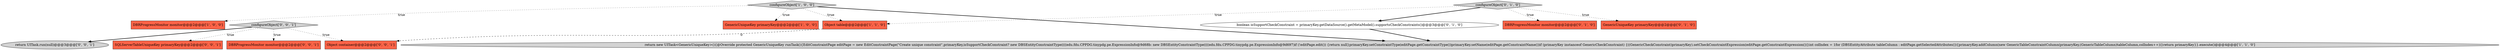 digraph {
2 [style = filled, label = "Object table@@@2@@@['1', '1', '0']", fillcolor = tomato, shape = box image = "AAA0AAABBB1BBB"];
9 [style = filled, label = "return UITask.run(null)@@@3@@@['0', '0', '1']", fillcolor = lightgray, shape = ellipse image = "AAA0AAABBB3BBB"];
3 [style = filled, label = "configureObject['1', '0', '0']", fillcolor = lightgray, shape = diamond image = "AAA0AAABBB1BBB"];
8 [style = filled, label = "DBRProgressMonitor monitor@@@2@@@['0', '1', '0']", fillcolor = tomato, shape = box image = "AAA0AAABBB2BBB"];
11 [style = filled, label = "SQLServerTableUniqueKey primaryKey@@@2@@@['0', '0', '1']", fillcolor = tomato, shape = box image = "AAA0AAABBB3BBB"];
0 [style = filled, label = "DBRProgressMonitor monitor@@@2@@@['1', '0', '0']", fillcolor = tomato, shape = box image = "AAA0AAABBB1BBB"];
10 [style = filled, label = "configureObject['0', '0', '1']", fillcolor = lightgray, shape = diamond image = "AAA0AAABBB3BBB"];
4 [style = filled, label = "return new UITask<GenericUniqueKey>(){@Override protected GenericUniqueKey runTask(){EditConstraintPage editPage = new EditConstraintPage(\"Create unique constraint\",primaryKey,isSupportCheckConstraint? new DBSEntityConstraintType((((edu.fdu.CPPDG.tinypdg.pe.ExpressionInfo@9d68b: new DBSEntityConstraintType((((edu.fdu.CPPDG.tinypdg.pe.ExpressionInfo@9d697)if (!editPage.edit()) {return null}primaryKey.setConstraintType(editPage.getConstraintType())primaryKey.setName(editPage.getConstraintName())if (primaryKey instanceof GenericCheckConstraint) {((GenericCheckConstraint)primaryKey).setCheckConstraintExpression(editPage.getConstraintExpression())}int colIndex = 1for (DBSEntityAttribute tableColumn : editPage.getSelectedAttributes()){primaryKey.addColumn(new GenericTableConstraintColumn(primaryKey,(GenericTableColumn)tableColumn,colIndex++))}return primaryKey}}.execute()@@@4@@@['1', '1', '0']", fillcolor = lightgray, shape = ellipse image = "AAA0AAABBB1BBB"];
6 [style = filled, label = "configureObject['0', '1', '0']", fillcolor = lightgray, shape = diamond image = "AAA0AAABBB2BBB"];
13 [style = filled, label = "Object container@@@2@@@['0', '0', '1']", fillcolor = tomato, shape = box image = "AAA0AAABBB3BBB"];
1 [style = filled, label = "GenericUniqueKey primaryKey@@@2@@@['1', '0', '0']", fillcolor = tomato, shape = box image = "AAA0AAABBB1BBB"];
12 [style = filled, label = "DBRProgressMonitor monitor@@@2@@@['0', '0', '1']", fillcolor = tomato, shape = box image = "AAA0AAABBB3BBB"];
5 [style = filled, label = "boolean isSupportCheckConstraint = primaryKey.getDataSource().getMetaModel().supportsCheckConstraints()@@@3@@@['0', '1', '0']", fillcolor = white, shape = ellipse image = "AAA1AAABBB2BBB"];
7 [style = filled, label = "GenericUniqueKey primaryKey@@@2@@@['0', '1', '0']", fillcolor = tomato, shape = box image = "AAA0AAABBB2BBB"];
6->8 [style = dotted, label="true"];
6->2 [style = dotted, label="true"];
10->13 [style = dotted, label="true"];
6->7 [style = dotted, label="true"];
10->11 [style = dotted, label="true"];
3->2 [style = dotted, label="true"];
10->12 [style = dotted, label="true"];
3->4 [style = bold, label=""];
3->1 [style = dotted, label="true"];
5->4 [style = bold, label=""];
6->5 [style = bold, label=""];
2->13 [style = dashed, label="0"];
10->9 [style = bold, label=""];
3->0 [style = dotted, label="true"];
}
